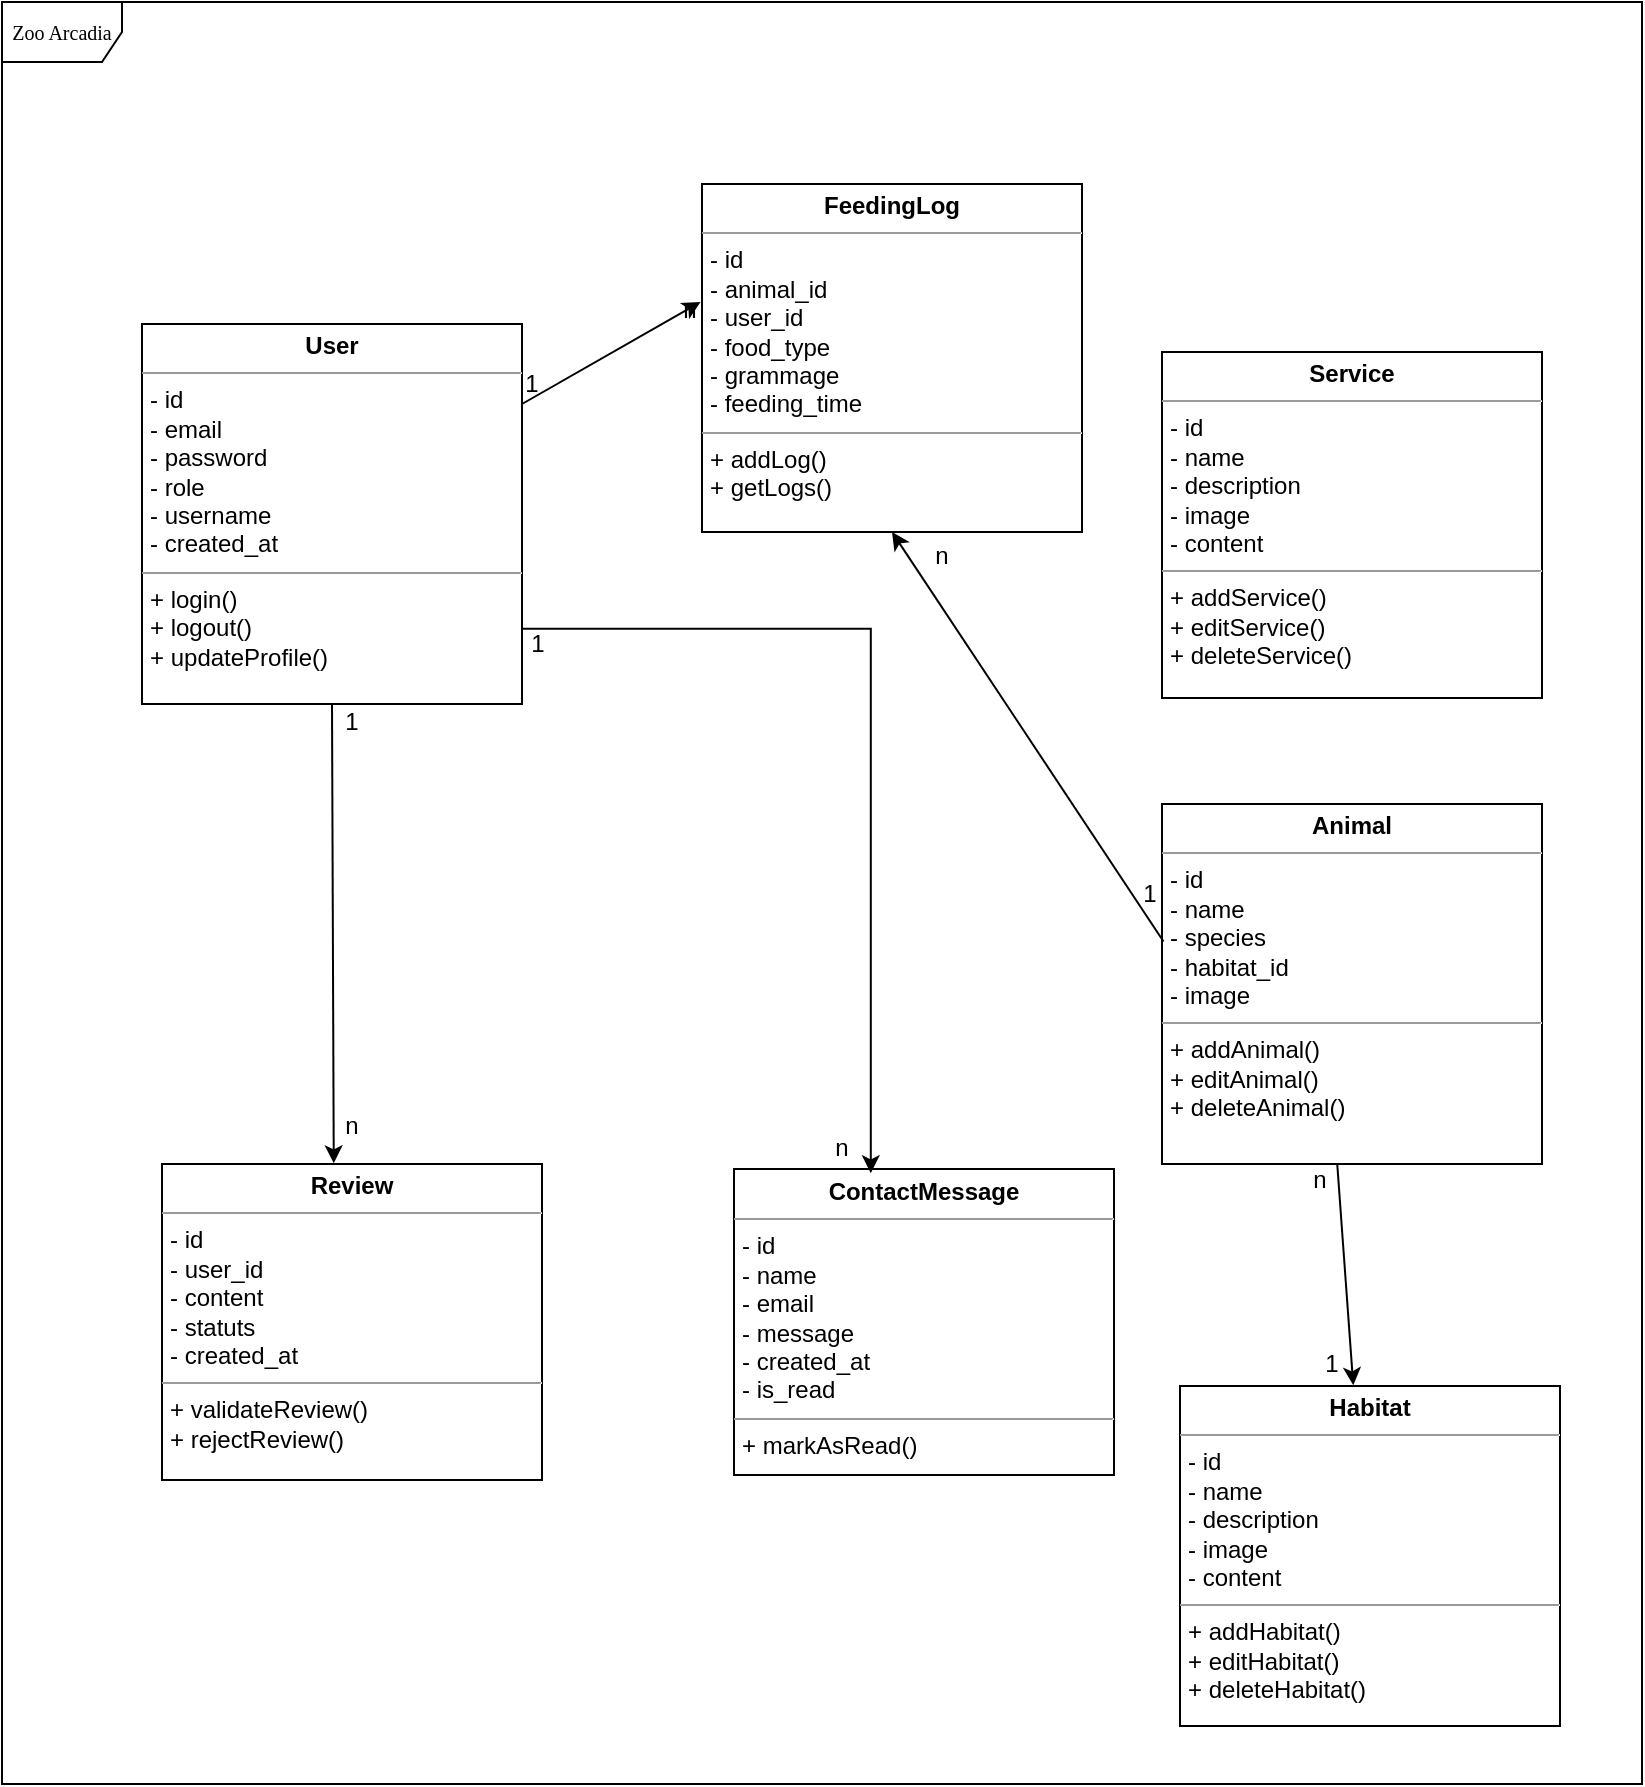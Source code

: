 <mxfile version="26.0.2">
  <diagram name="Page-1" id="c4acf3e9-155e-7222-9cf6-157b1a14988f">
    <mxGraphModel dx="1845" dy="1697" grid="1" gridSize="10" guides="1" tooltips="1" connect="1" arrows="1" fold="1" page="1" pageScale="1" pageWidth="850" pageHeight="1100" background="none" math="0" shadow="0">
      <root>
        <mxCell id="0" />
        <mxCell id="1" parent="0" />
        <mxCell id="17acba5748e5396b-1" value="Zoo Arcadia" style="shape=umlFrame;whiteSpace=wrap;html=1;rounded=0;shadow=0;comic=0;labelBackgroundColor=none;strokeWidth=1;fontFamily=Verdana;fontSize=10;align=center;" parent="1" vertex="1">
          <mxGeometry x="-30" y="-11" width="820" height="891" as="geometry" />
        </mxCell>
        <mxCell id="5d2195bd80daf111-9" value="&lt;p style=&quot;margin:0px;margin-top:4px;text-align:center;&quot;&gt;&lt;b&gt;ContactMessage&lt;/b&gt;&lt;br&gt;&lt;/p&gt;&lt;hr size=&quot;1&quot;&gt;&lt;p style=&quot;margin:0px;margin-left:4px;&quot;&gt;- id&lt;br&gt;- name&lt;br&gt;&lt;/p&gt;&lt;p style=&quot;margin:0px;margin-left:4px;&quot;&gt;- email&lt;br&gt;&lt;/p&gt;&lt;p style=&quot;margin:0px;margin-left:4px;&quot;&gt;- message&lt;br&gt;&lt;/p&gt;&lt;p style=&quot;margin:0px;margin-left:4px;&quot;&gt;- created_at&lt;/p&gt;&lt;p style=&quot;margin:0px;margin-left:4px;&quot;&gt;- is_read&lt;br&gt;&lt;/p&gt;&lt;hr size=&quot;1&quot;&gt;&lt;p style=&quot;margin:0px;margin-left:4px;&quot;&gt;+ markAsRead()&lt;br&gt;&lt;/p&gt;" style="verticalAlign=top;align=left;overflow=fill;fontSize=12;fontFamily=Helvetica;html=1;rounded=0;shadow=0;comic=0;labelBackgroundColor=none;strokeWidth=1" parent="1" vertex="1">
          <mxGeometry x="336" y="572.5" width="190" height="153" as="geometry" />
        </mxCell>
        <mxCell id="5d2195bd80daf111-12" value="&lt;p style=&quot;margin:0px;margin-top:4px;text-align:center;&quot;&gt;&lt;b&gt;FeedingLog&lt;/b&gt;&lt;br&gt;&lt;/p&gt;&lt;hr size=&quot;1&quot;&gt;&lt;p style=&quot;margin:0px;margin-left:4px;&quot;&gt;- id&lt;br&gt;- animal_id&lt;/p&gt;&lt;p style=&quot;margin:0px;margin-left:4px;&quot;&gt;- user_id&lt;br&gt;&lt;/p&gt;&lt;p style=&quot;margin:0px;margin-left:4px;&quot;&gt;- food_type&lt;br&gt;&lt;/p&gt;&lt;p style=&quot;margin:0px;margin-left:4px;&quot;&gt;- grammage&lt;br&gt;&lt;/p&gt;&lt;p style=&quot;margin:0px;margin-left:4px;&quot;&gt;- feeding_time&lt;br&gt;&lt;/p&gt;&lt;hr size=&quot;1&quot;&gt;&lt;p style=&quot;margin:0px;margin-left:4px;&quot;&gt;+ addLog()&lt;br&gt;+ getLogs()&lt;/p&gt;" style="verticalAlign=top;align=left;overflow=fill;fontSize=12;fontFamily=Helvetica;html=1;rounded=0;shadow=0;comic=0;labelBackgroundColor=none;strokeWidth=1" parent="1" vertex="1">
          <mxGeometry x="320" y="80" width="190" height="174" as="geometry" />
        </mxCell>
        <mxCell id="u3Zv2N3KWgac9qZE_md4-6" style="edgeStyle=none;rounded=0;orthogonalLoop=1;jettySize=auto;html=1;exitX=0.5;exitY=1;exitDx=0;exitDy=0;entryX=0.452;entryY=-0.002;entryDx=0;entryDy=0;entryPerimeter=0;" edge="1" parent="1" source="5d2195bd80daf111-18" target="5d2195bd80daf111-11">
          <mxGeometry relative="1" as="geometry" />
        </mxCell>
        <mxCell id="5d2195bd80daf111-18" value="&lt;p style=&quot;margin:0px;margin-top:4px;text-align:center;&quot;&gt;&lt;b&gt;User&lt;/b&gt;&lt;br&gt;&lt;/p&gt;&lt;hr size=&quot;1&quot;&gt;&lt;p style=&quot;margin:0px;margin-left:4px;&quot;&gt;- id&lt;br&gt;- email&lt;/p&gt;&lt;p style=&quot;margin:0px;margin-left:4px;&quot;&gt;- password&lt;/p&gt;&lt;p style=&quot;margin:0px;margin-left:4px;&quot;&gt;- role&lt;/p&gt;&lt;p style=&quot;margin:0px;margin-left:4px;&quot;&gt;- username&lt;/p&gt;&lt;p style=&quot;margin:0px;margin-left:4px;&quot;&gt;- created_at&lt;br&gt;&lt;/p&gt;&lt;hr size=&quot;1&quot;&gt;&lt;p style=&quot;margin:0px;margin-left:4px;&quot;&gt;+ login()&lt;br&gt;+ logout()&lt;/p&gt;&lt;p style=&quot;margin:0px;margin-left:4px;&quot;&gt;+ updateProfile()&lt;br&gt;&lt;/p&gt;" style="verticalAlign=top;align=left;overflow=fill;fontSize=12;fontFamily=Helvetica;html=1;rounded=0;shadow=0;comic=0;labelBackgroundColor=none;strokeWidth=1" parent="1" vertex="1">
          <mxGeometry x="40" y="150" width="190" height="190" as="geometry" />
        </mxCell>
        <mxCell id="5d2195bd80daf111-19" value="&lt;p style=&quot;margin:0px;margin-top:4px;text-align:center;&quot;&gt;&lt;b&gt;Animal&lt;/b&gt;&lt;br&gt;&lt;b&gt;&lt;/b&gt;&lt;/p&gt;&lt;hr size=&quot;1&quot;&gt;&lt;p style=&quot;margin:0px;margin-left:4px;&quot;&gt;- id&lt;br&gt;- name&lt;br&gt;&lt;/p&gt;&lt;p style=&quot;margin:0px;margin-left:4px;&quot;&gt;- species&lt;br&gt;&lt;/p&gt;&lt;p style=&quot;margin:0px;margin-left:4px;&quot;&gt;- habitat_id&lt;br&gt;&lt;/p&gt;&lt;p style=&quot;margin:0px;margin-left:4px;&quot;&gt;- image&lt;br&gt;&lt;/p&gt;&lt;hr size=&quot;1&quot;&gt;&lt;p style=&quot;margin:0px;margin-left:4px;&quot;&gt;+ addAnimal()&lt;br&gt;+ editAnimal()&lt;/p&gt;&lt;p style=&quot;margin:0px;margin-left:4px;&quot;&gt;+ deleteAnimal()&lt;br&gt;&lt;/p&gt;" style="verticalAlign=top;align=left;overflow=fill;fontSize=12;fontFamily=Helvetica;html=1;rounded=0;shadow=0;comic=0;labelBackgroundColor=none;strokeWidth=1" parent="1" vertex="1">
          <mxGeometry x="550" y="390" width="190" height="180" as="geometry" />
        </mxCell>
        <mxCell id="5d2195bd80daf111-20" value="&lt;p style=&quot;margin:0px;margin-top:4px;text-align:center;&quot;&gt;&lt;b&gt;Habitat&lt;/b&gt;&lt;br&gt;&lt;/p&gt;&lt;hr size=&quot;1&quot;&gt;&lt;p style=&quot;margin:0px;margin-left:4px;&quot;&gt;- id&lt;br&gt;- name&lt;br&gt;&lt;/p&gt;&lt;p style=&quot;margin:0px;margin-left:4px;&quot;&gt;- description&lt;br&gt;&lt;/p&gt;&lt;p style=&quot;margin:0px;margin-left:4px;&quot;&gt;- image&lt;br&gt;&lt;/p&gt;&lt;p style=&quot;margin:0px;margin-left:4px;&quot;&gt;- content&lt;br&gt;&lt;/p&gt;&lt;hr size=&quot;1&quot;&gt;&lt;p style=&quot;margin:0px;margin-left:4px;&quot;&gt;+ addHabitat()&lt;br&gt;+ editHabitat()&lt;/p&gt;&lt;p style=&quot;margin:0px;margin-left:4px;&quot;&gt;+ deleteHabitat()&lt;br&gt;&lt;/p&gt;" style="verticalAlign=top;align=left;overflow=fill;fontSize=12;fontFamily=Helvetica;html=1;rounded=0;shadow=0;comic=0;labelBackgroundColor=none;strokeWidth=1" parent="1" vertex="1">
          <mxGeometry x="559" y="681" width="190" height="170" as="geometry" />
        </mxCell>
        <mxCell id="u3Zv2N3KWgac9qZE_md4-1" value="&lt;p style=&quot;margin:0px;margin-top:4px;text-align:center;&quot;&gt;&lt;b&gt;Service&lt;/b&gt;&lt;br&gt;&lt;/p&gt;&lt;hr size=&quot;1&quot;&gt;&lt;p style=&quot;margin:0px;margin-left:4px;&quot;&gt;- id&lt;br&gt;- name&lt;br&gt;&lt;/p&gt;&lt;p style=&quot;margin:0px;margin-left:4px;&quot;&gt;- description&lt;br&gt;&lt;/p&gt;&lt;p style=&quot;margin:0px;margin-left:4px;&quot;&gt;- image&lt;br&gt;&lt;/p&gt;&lt;p style=&quot;margin:0px;margin-left:4px;&quot;&gt;- content&lt;br&gt;&lt;/p&gt;&lt;hr size=&quot;1&quot;&gt;&lt;p style=&quot;margin:0px;margin-left:4px;&quot;&gt;+ addService()&lt;br&gt;+ editService()&lt;/p&gt;&lt;p style=&quot;margin:0px;margin-left:4px;&quot;&gt;+ deleteService()&lt;br&gt;&lt;/p&gt;" style="verticalAlign=top;align=left;overflow=fill;fontSize=12;fontFamily=Helvetica;html=1;rounded=0;shadow=0;comic=0;labelBackgroundColor=none;strokeWidth=1" vertex="1" parent="1">
          <mxGeometry x="550" y="164" width="190" height="173" as="geometry" />
        </mxCell>
        <mxCell id="5d2195bd80daf111-11" value="&lt;p style=&quot;margin:0px;margin-top:4px;text-align:center;&quot;&gt;&lt;b&gt;Review&lt;/b&gt;&lt;br&gt;&lt;/p&gt;&lt;hr size=&quot;1&quot;&gt;&lt;p style=&quot;margin:0px;margin-left:4px;&quot;&gt;- id&lt;br&gt;- user_id&lt;br&gt;&lt;/p&gt;&lt;p style=&quot;margin:0px;margin-left:4px;&quot;&gt;- content&lt;br&gt;&lt;/p&gt;&lt;p style=&quot;margin:0px;margin-left:4px;&quot;&gt;- statuts&lt;br&gt;&lt;/p&gt;&lt;p style=&quot;margin:0px;margin-left:4px;&quot;&gt;- created_at&lt;br&gt;&lt;/p&gt;&lt;hr size=&quot;1&quot;&gt;&lt;p style=&quot;margin:0px;margin-left:4px;&quot;&gt;+ validateReview()&lt;br&gt;+ rejectReview()&lt;/p&gt;" style="verticalAlign=top;align=left;overflow=fill;fontSize=12;fontFamily=Helvetica;html=1;rounded=0;shadow=0;comic=0;labelBackgroundColor=none;strokeWidth=1" parent="1" vertex="1">
          <mxGeometry x="50" y="570" width="190" height="158" as="geometry" />
        </mxCell>
        <mxCell id="u3Zv2N3KWgac9qZE_md4-7" value="1" style="text;html=1;align=center;verticalAlign=middle;whiteSpace=wrap;rounded=0;" vertex="1" parent="1">
          <mxGeometry x="130" y="337" width="30" height="23" as="geometry" />
        </mxCell>
        <mxCell id="u3Zv2N3KWgac9qZE_md4-8" value="n" style="text;html=1;align=center;verticalAlign=middle;whiteSpace=wrap;rounded=0;" vertex="1" parent="1">
          <mxGeometry x="130" y="539" width="30" height="23" as="geometry" />
        </mxCell>
        <mxCell id="u3Zv2N3KWgac9qZE_md4-10" style="edgeStyle=none;rounded=0;orthogonalLoop=1;jettySize=auto;html=1;exitX=0.461;exitY=0.998;exitDx=0;exitDy=0;entryX=0.456;entryY=-0.002;entryDx=0;entryDy=0;entryPerimeter=0;exitPerimeter=0;" edge="1" parent="1" source="5d2195bd80daf111-19" target="5d2195bd80daf111-20">
          <mxGeometry relative="1" as="geometry">
            <mxPoint x="370" y="530" as="sourcePoint" />
            <mxPoint x="371" y="630" as="targetPoint" />
          </mxGeometry>
        </mxCell>
        <mxCell id="u3Zv2N3KWgac9qZE_md4-11" value="n" style="text;html=1;align=center;verticalAlign=middle;whiteSpace=wrap;rounded=0;" vertex="1" parent="1">
          <mxGeometry x="614" y="566" width="30" height="23" as="geometry" />
        </mxCell>
        <mxCell id="u3Zv2N3KWgac9qZE_md4-13" value="1" style="text;html=1;align=center;verticalAlign=middle;whiteSpace=wrap;rounded=0;" vertex="1" parent="1">
          <mxGeometry x="620" y="658" width="30" height="23" as="geometry" />
        </mxCell>
        <mxCell id="u3Zv2N3KWgac9qZE_md4-15" style="edgeStyle=none;rounded=0;orthogonalLoop=1;jettySize=auto;html=1;entryX=0.5;entryY=1;entryDx=0;entryDy=0;exitX=0.004;exitY=0.382;exitDx=0;exitDy=0;exitPerimeter=0;" edge="1" parent="1" source="5d2195bd80daf111-19" target="5d2195bd80daf111-12">
          <mxGeometry relative="1" as="geometry">
            <mxPoint x="373" y="350" as="sourcePoint" />
            <mxPoint x="319.998" y="63" as="targetPoint" />
          </mxGeometry>
        </mxCell>
        <mxCell id="u3Zv2N3KWgac9qZE_md4-16" value="n" style="text;html=1;align=center;verticalAlign=middle;whiteSpace=wrap;rounded=0;" vertex="1" parent="1">
          <mxGeometry x="425" y="254" width="30" height="23" as="geometry" />
        </mxCell>
        <mxCell id="u3Zv2N3KWgac9qZE_md4-17" value="1" style="text;html=1;align=center;verticalAlign=middle;whiteSpace=wrap;rounded=0;" vertex="1" parent="1">
          <mxGeometry x="529" y="423" width="30" height="23" as="geometry" />
        </mxCell>
        <mxCell id="u3Zv2N3KWgac9qZE_md4-23" value="" style="endArrow=classic;html=1;rounded=0;edgeStyle=orthogonalEdgeStyle;exitX=1;exitY=0.802;exitDx=0;exitDy=0;exitPerimeter=0;entryX=0.36;entryY=0.014;entryDx=0;entryDy=0;entryPerimeter=0;" edge="1" parent="1" source="5d2195bd80daf111-18" target="5d2195bd80daf111-9">
          <mxGeometry width="50" height="50" relative="1" as="geometry">
            <mxPoint x="310" y="430" as="sourcePoint" />
            <mxPoint x="360" y="380" as="targetPoint" />
          </mxGeometry>
        </mxCell>
        <mxCell id="u3Zv2N3KWgac9qZE_md4-25" value="n" style="text;html=1;align=center;verticalAlign=middle;whiteSpace=wrap;rounded=0;" vertex="1" parent="1">
          <mxGeometry x="375" y="550" width="30" height="23" as="geometry" />
        </mxCell>
        <mxCell id="u3Zv2N3KWgac9qZE_md4-32" value="1" style="text;html=1;align=center;verticalAlign=middle;whiteSpace=wrap;rounded=0;" vertex="1" parent="1">
          <mxGeometry x="223" y="298" width="30" height="23" as="geometry" />
        </mxCell>
        <mxCell id="u3Zv2N3KWgac9qZE_md4-34" value="" style="endArrow=classic;html=1;rounded=0;entryX=-0.004;entryY=0.339;entryDx=0;entryDy=0;entryPerimeter=0;" edge="1" parent="1" target="5d2195bd80daf111-12">
          <mxGeometry width="50" height="50" relative="1" as="geometry">
            <mxPoint x="230" y="190" as="sourcePoint" />
            <mxPoint x="280" y="140" as="targetPoint" />
          </mxGeometry>
        </mxCell>
        <mxCell id="u3Zv2N3KWgac9qZE_md4-35" value="1" style="text;html=1;align=center;verticalAlign=middle;whiteSpace=wrap;rounded=0;" vertex="1" parent="1">
          <mxGeometry x="220" y="168" width="30" height="23" as="geometry" />
        </mxCell>
        <mxCell id="u3Zv2N3KWgac9qZE_md4-36" value="n" style="text;html=1;align=center;verticalAlign=middle;whiteSpace=wrap;rounded=0;" vertex="1" parent="1">
          <mxGeometry x="299" y="131" width="30" height="23" as="geometry" />
        </mxCell>
      </root>
    </mxGraphModel>
  </diagram>
</mxfile>
